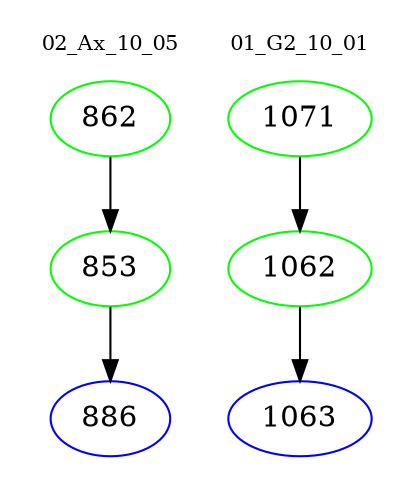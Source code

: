 digraph{
subgraph cluster_0 {
color = white
label = "02_Ax_10_05";
fontsize=10;
T0_862 [label="862", color="green"]
T0_862 -> T0_853 [color="black"]
T0_853 [label="853", color="green"]
T0_853 -> T0_886 [color="black"]
T0_886 [label="886", color="blue"]
}
subgraph cluster_1 {
color = white
label = "01_G2_10_01";
fontsize=10;
T1_1071 [label="1071", color="green"]
T1_1071 -> T1_1062 [color="black"]
T1_1062 [label="1062", color="green"]
T1_1062 -> T1_1063 [color="black"]
T1_1063 [label="1063", color="blue"]
}
}
